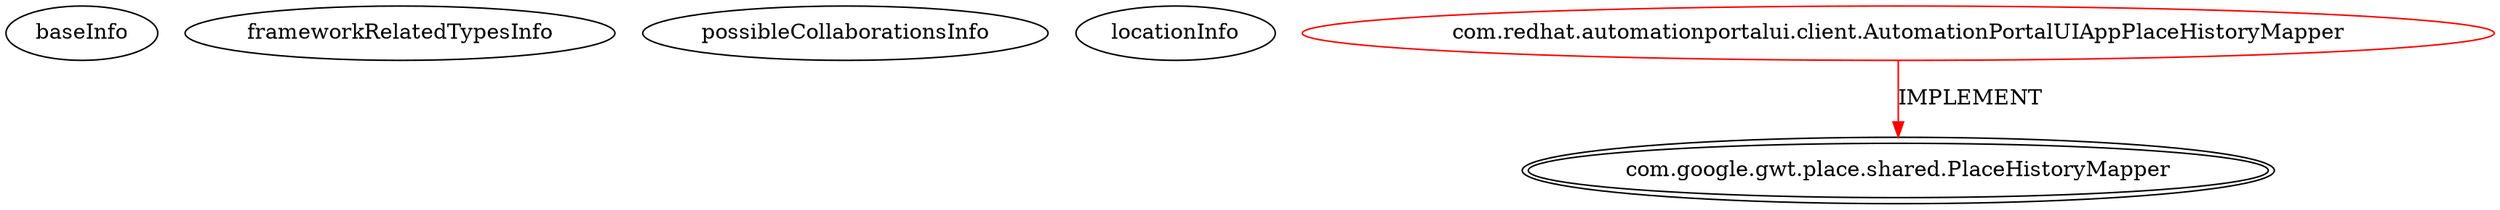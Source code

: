 digraph {
baseInfo[graphId=3713,category="extension_graph",isAnonymous=false,possibleRelation=false]
frameworkRelatedTypesInfo[0="com.google.gwt.place.shared.PlaceHistoryMapper"]
possibleCollaborationsInfo[]
locationInfo[projectName="mcasperson-Automation-Portal-UI",filePath="/mcasperson-Automation-Portal-UI/Automation-Portal-UI-master/src/com/redhat/automationportalui/client/AutomationPortalUIAppPlaceHistoryMapper.java",contextSignature="AutomationPortalUIAppPlaceHistoryMapper",graphId="3713"]
0[label="com.redhat.automationportalui.client.AutomationPortalUIAppPlaceHistoryMapper",vertexType="ROOT_CLIENT_CLASS_DECLARATION",isFrameworkType=false,color=red]
1[label="com.google.gwt.place.shared.PlaceHistoryMapper",vertexType="FRAMEWORK_INTERFACE_TYPE",isFrameworkType=true,peripheries=2]
0->1[label="IMPLEMENT",color=red]
}
